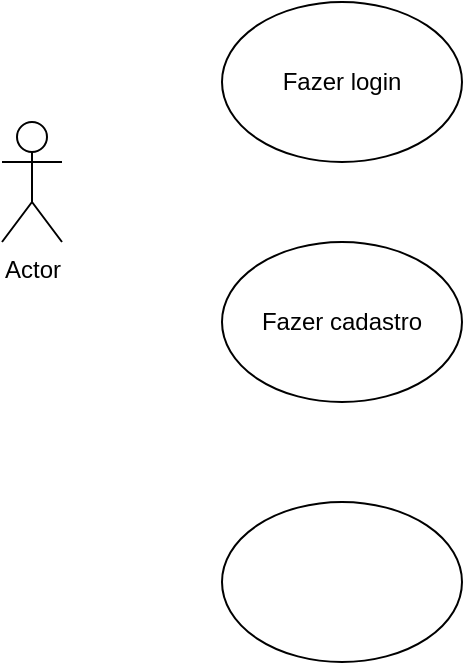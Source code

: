 <mxfile version="22.0.5" type="device">
  <diagram name="Página-1" id="KGUnWjaHDLFOtoc_HnKn">
    <mxGraphModel dx="1290" dy="542" grid="1" gridSize="10" guides="1" tooltips="1" connect="1" arrows="1" fold="1" page="1" pageScale="1" pageWidth="827" pageHeight="1169" math="0" shadow="0">
      <root>
        <mxCell id="0" />
        <mxCell id="1" parent="0" />
        <mxCell id="3XactSApg5lsUD1kAKnp-1" value="Actor" style="shape=umlActor;verticalLabelPosition=bottom;verticalAlign=top;html=1;outlineConnect=0;" vertex="1" parent="1">
          <mxGeometry x="30" y="130" width="30" height="60" as="geometry" />
        </mxCell>
        <mxCell id="3XactSApg5lsUD1kAKnp-2" value="Fazer login" style="ellipse;whiteSpace=wrap;html=1;" vertex="1" parent="1">
          <mxGeometry x="140" y="70" width="120" height="80" as="geometry" />
        </mxCell>
        <mxCell id="3XactSApg5lsUD1kAKnp-3" value="Fazer cadastro" style="ellipse;whiteSpace=wrap;html=1;" vertex="1" parent="1">
          <mxGeometry x="140" y="190" width="120" height="80" as="geometry" />
        </mxCell>
        <mxCell id="3XactSApg5lsUD1kAKnp-4" value="" style="ellipse;whiteSpace=wrap;html=1;" vertex="1" parent="1">
          <mxGeometry x="140" y="320" width="120" height="80" as="geometry" />
        </mxCell>
      </root>
    </mxGraphModel>
  </diagram>
</mxfile>
